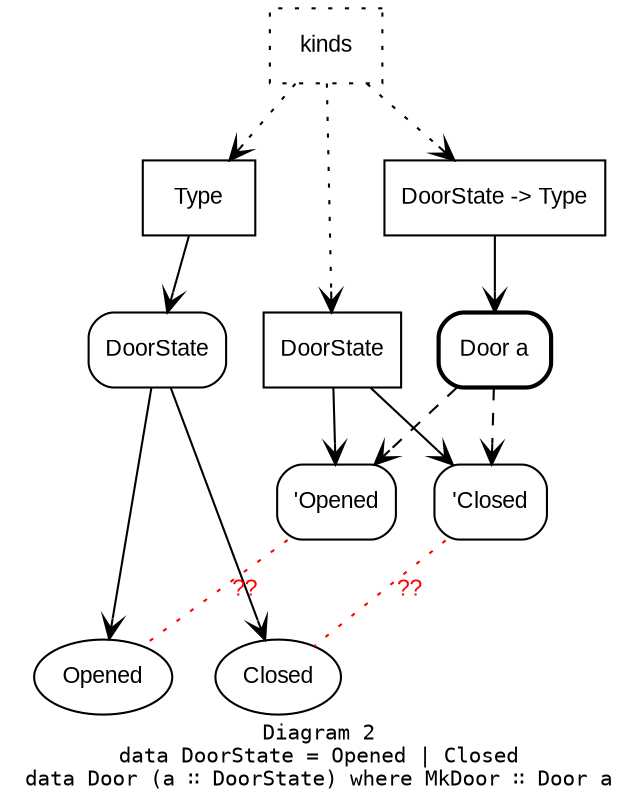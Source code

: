 digraph DataKinds {
  label="Diagram 2\ndata DoorState = Opened | Closed\ndata Door (a ∷ DoorState) where MkDoor ∷ Door a"
  fontname="monospace"
  fontsize=10
  edge [ arrowhead=open
       , arrowtail=open
       , fontname="arial"
       , fontsize=11 ]
  node [ fontname="arial"
       , fontsize=11 ]

  subgraph DoorState {
    t [label=DoorState, shape=box, style=rounded]
    o [label=Opened]
    c [label=Closed]
    t -> o
    t -> c
  }

  subgraph DoorState_kind {
    node [shape=box]
    k [label=DoorState]
    to [label="'Opened", style=rounded]
    tc [label="'Closed", style=rounded]
    k -> to
    k -> tc
  }

  d [label="Door a", shape=box, style="rounded,bold"]
  d -> to [style=dashed]
  d -> tc [style=dashed]

  Type [shape=box]
  Type -> t

  dk [label="DoorState -> Type", shape=box]
  dk -> d

  subgraph Kinds {
    edge [style=dotted]
    kinds [style=dotted, shape=box]
    kinds -> Type
    kinds -> k
    kinds -> dk
  }

  subgraph No_Connection {
    edge [dir=none, color=red, style=dotted, label="??", fontcolor=red]
    to -> o
    tc -> c
  }
}

